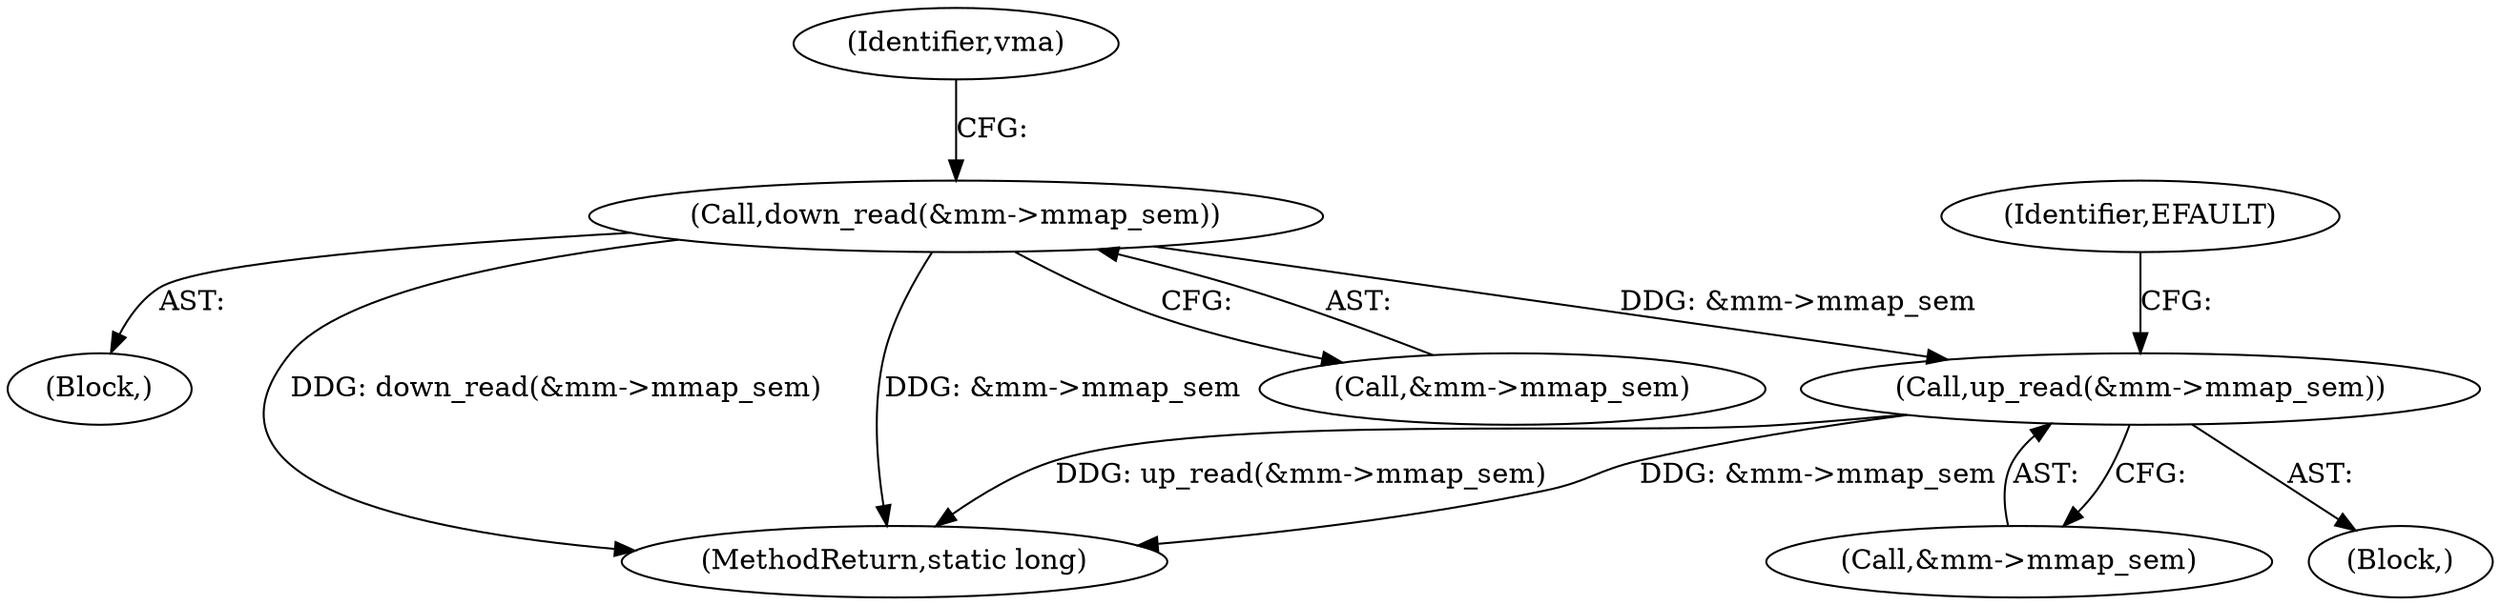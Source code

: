 digraph "0_linux_73223e4e2e3867ebf033a5a8eb2e5df0158ccc99@API" {
"1000191" [label="(Call,up_read(&mm->mmap_sem))"];
"1000174" [label="(Call,down_read(&mm->mmap_sem))"];
"1000173" [label="(Block,)"];
"1000190" [label="(Block,)"];
"1000192" [label="(Call,&mm->mmap_sem)"];
"1000174" [label="(Call,down_read(&mm->mmap_sem))"];
"1000191" [label="(Call,up_read(&mm->mmap_sem))"];
"1000198" [label="(Identifier,EFAULT)"];
"1000352" [label="(MethodReturn,static long)"];
"1000175" [label="(Call,&mm->mmap_sem)"];
"1000180" [label="(Identifier,vma)"];
"1000191" -> "1000190"  [label="AST: "];
"1000191" -> "1000192"  [label="CFG: "];
"1000192" -> "1000191"  [label="AST: "];
"1000198" -> "1000191"  [label="CFG: "];
"1000191" -> "1000352"  [label="DDG: up_read(&mm->mmap_sem)"];
"1000191" -> "1000352"  [label="DDG: &mm->mmap_sem"];
"1000174" -> "1000191"  [label="DDG: &mm->mmap_sem"];
"1000174" -> "1000173"  [label="AST: "];
"1000174" -> "1000175"  [label="CFG: "];
"1000175" -> "1000174"  [label="AST: "];
"1000180" -> "1000174"  [label="CFG: "];
"1000174" -> "1000352"  [label="DDG: down_read(&mm->mmap_sem)"];
"1000174" -> "1000352"  [label="DDG: &mm->mmap_sem"];
}
